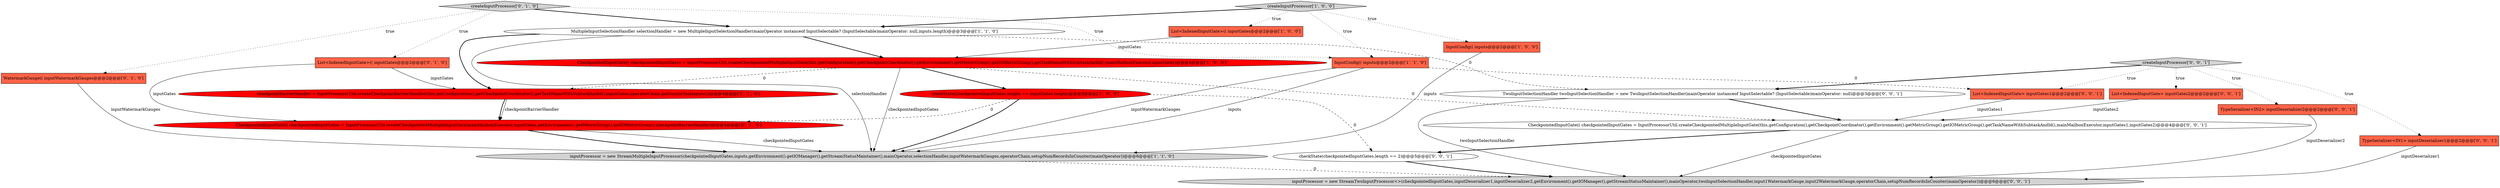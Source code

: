 digraph {
7 [style = filled, label = "inputProcessor = new StreamMultipleInputProcessor(checkpointedInputGates,inputs,getEnvironment().getIOManager(),getStreamStatusMaintainer(),mainOperator,selectionHandler,inputWatermarkGauges,operatorChain,setupNumRecordsInCounter(mainOperator))@@@6@@@['1', '1', '0']", fillcolor = lightgray, shape = ellipse image = "AAA0AAABBB1BBB"];
19 [style = filled, label = "TwoInputSelectionHandler twoInputSelectionHandler = new TwoInputSelectionHandler(mainOperator instanceof InputSelectable? (InputSelectable)mainOperator: null)@@@3@@@['0', '0', '1']", fillcolor = white, shape = ellipse image = "AAA0AAABBB3BBB"];
2 [style = filled, label = "List<IndexedInputGate>(( inputGates@@@2@@@['1', '0', '0']", fillcolor = tomato, shape = box image = "AAA0AAABBB1BBB"];
17 [style = filled, label = "inputProcessor = new StreamTwoInputProcessor<>(checkpointedInputGates,inputDeserializer1,inputDeserializer2,getEnvironment().getIOManager(),getStreamStatusMaintainer(),mainOperator,twoInputSelectionHandler,input1WatermarkGauge,input2WatermarkGauge,operatorChain,setupNumRecordsInCounter(mainOperator))@@@6@@@['0', '0', '1']", fillcolor = lightgray, shape = ellipse image = "AAA0AAABBB3BBB"];
12 [style = filled, label = "createInputProcessor['0', '1', '0']", fillcolor = lightgray, shape = diamond image = "AAA0AAABBB2BBB"];
8 [style = filled, label = "List<IndexedInputGate>(( inputGates@@@2@@@['0', '1', '0']", fillcolor = tomato, shape = box image = "AAA0AAABBB2BBB"];
1 [style = filled, label = "createInputProcessor['1', '0', '0']", fillcolor = lightgray, shape = diamond image = "AAA0AAABBB1BBB"];
10 [style = filled, label = "checkpointBarrierHandler = InputProcessorUtil.createCheckpointBarrierHandler(this,getConfiguration(),getCheckpointCoordinator(),getTaskNameWithSubtaskAndId(),inputGates,operatorChain.getSourceTaskInputs())@@@4@@@['0', '1', '0']", fillcolor = red, shape = ellipse image = "AAA1AAABBB2BBB"];
0 [style = filled, label = "MultipleInputSelectionHandler selectionHandler = new MultipleInputSelectionHandler(mainOperator instanceof InputSelectable? (InputSelectable)mainOperator: null,inputs.length)@@@3@@@['1', '1', '0']", fillcolor = white, shape = ellipse image = "AAA0AAABBB1BBB"];
20 [style = filled, label = "checkState(checkpointedInputGates.length == 2)@@@5@@@['0', '0', '1']", fillcolor = white, shape = ellipse image = "AAA0AAABBB3BBB"];
14 [style = filled, label = "CheckpointedInputGate(( checkpointedInputGates = InputProcessorUtil.createCheckpointedMultipleInputGate(this,getConfiguration(),getCheckpointCoordinator(),getEnvironment().getMetricGroup().getIOMetricGroup(),getTaskNameWithSubtaskAndId(),mainMailboxExecutor,inputGates1,inputGates2)@@@4@@@['0', '0', '1']", fillcolor = white, shape = ellipse image = "AAA0AAABBB3BBB"];
16 [style = filled, label = "createInputProcessor['0', '0', '1']", fillcolor = lightgray, shape = diamond image = "AAA0AAABBB3BBB"];
15 [style = filled, label = "List<IndexedInputGate> inputGates2@@@2@@@['0', '0', '1']", fillcolor = tomato, shape = box image = "AAA0AAABBB3BBB"];
3 [style = filled, label = "InputConfig(( inputs@@@2@@@['1', '0', '0']", fillcolor = tomato, shape = box image = "AAA0AAABBB1BBB"];
5 [style = filled, label = "checkState(checkpointedInputGates.length == inputGates.length)@@@5@@@['1', '0', '0']", fillcolor = red, shape = ellipse image = "AAA1AAABBB1BBB"];
21 [style = filled, label = "List<IndexedInputGate> inputGates1@@@2@@@['0', '0', '1']", fillcolor = tomato, shape = box image = "AAA0AAABBB3BBB"];
11 [style = filled, label = "CheckpointedInputGate(( checkpointedInputGates = InputProcessorUtil.createCheckpointedMultipleInputGate(mainMailboxExecutor,inputGates,getEnvironment().getMetricGroup().getIOMetricGroup(),checkpointBarrierHandler)@@@5@@@['0', '1', '0']", fillcolor = red, shape = ellipse image = "AAA1AAABBB2BBB"];
6 [style = filled, label = "CheckpointedInputGate(( checkpointedInputGates = InputProcessorUtil.createCheckpointedMultipleInputGate(this,getConfiguration(),getCheckpointCoordinator(),getEnvironment().getMetricGroup().getIOMetricGroup(),getTaskNameWithSubtaskAndId(),mainMailboxExecutor,inputGates)@@@4@@@['1', '0', '0']", fillcolor = red, shape = ellipse image = "AAA1AAABBB1BBB"];
18 [style = filled, label = "TypeSerializer<IN2> inputDeserializer2@@@2@@@['0', '0', '1']", fillcolor = tomato, shape = box image = "AAA0AAABBB3BBB"];
4 [style = filled, label = "InputConfig(( inputs@@@2@@@['1', '1', '0']", fillcolor = tomato, shape = box image = "AAA0AAABBB1BBB"];
13 [style = filled, label = "TypeSerializer<IN1> inputDeserializer1@@@2@@@['0', '0', '1']", fillcolor = tomato, shape = box image = "AAA0AAABBB3BBB"];
9 [style = filled, label = "WatermarkGauge(( inputWatermarkGauges@@@2@@@['0', '1', '0']", fillcolor = tomato, shape = box image = "AAA0AAABBB2BBB"];
9->7 [style = solid, label="inputWatermarkGauges"];
20->17 [style = bold, label=""];
4->7 [style = solid, label="inputWatermarkGauges"];
14->17 [style = solid, label="checkpointedInputGates"];
16->13 [style = dotted, label="true"];
0->6 [style = bold, label=""];
12->8 [style = dotted, label="true"];
18->17 [style = solid, label="inputDeserializer2"];
7->17 [style = dashed, label="0"];
0->19 [style = dashed, label="0"];
11->7 [style = solid, label="checkpointedInputGates"];
16->15 [style = dotted, label="true"];
8->11 [style = solid, label="inputGates"];
1->4 [style = dotted, label="true"];
1->0 [style = bold, label=""];
6->14 [style = dashed, label="0"];
6->7 [style = solid, label="checkpointedInputGates"];
16->19 [style = bold, label=""];
4->21 [style = dashed, label="0"];
10->11 [style = solid, label="checkpointBarrierHandler"];
12->0 [style = bold, label=""];
4->7 [style = solid, label="inputs"];
5->20 [style = dashed, label="0"];
6->10 [style = dashed, label="0"];
1->3 [style = dotted, label="true"];
3->7 [style = solid, label="inputs"];
2->6 [style = solid, label="inputGates"];
8->10 [style = solid, label="inputGates"];
6->5 [style = bold, label=""];
0->10 [style = bold, label=""];
19->14 [style = bold, label=""];
5->11 [style = dashed, label="0"];
13->17 [style = solid, label="inputDeserializer1"];
0->7 [style = solid, label="selectionHandler"];
5->7 [style = bold, label=""];
16->21 [style = dotted, label="true"];
12->4 [style = dotted, label="true"];
1->2 [style = dotted, label="true"];
15->14 [style = solid, label="inputGates2"];
19->17 [style = solid, label="twoInputSelectionHandler"];
11->7 [style = bold, label=""];
21->14 [style = solid, label="inputGates1"];
14->20 [style = bold, label=""];
12->9 [style = dotted, label="true"];
10->11 [style = bold, label=""];
16->18 [style = dotted, label="true"];
}
